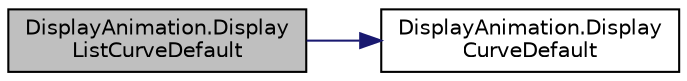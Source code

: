 digraph "DisplayAnimation.DisplayListCurveDefault"
{
  edge [fontname="Helvetica",fontsize="10",labelfontname="Helvetica",labelfontsize="10"];
  node [fontname="Helvetica",fontsize="10",shape=record];
  rankdir="LR";
  Node34 [label="DisplayAnimation.Display\lListCurveDefault",height=0.2,width=0.4,color="black", fillcolor="grey75", style="filled", fontcolor="black"];
  Node34 -> Node35 [color="midnightblue",fontsize="10",style="solid",fontname="Helvetica"];
  Node35 [label="DisplayAnimation.Display\lCurveDefault",height=0.2,width=0.4,color="black", fillcolor="white", style="filled",URL="$namespace_display_animation.html#a55353f312afe0c5ef7af7eec3a3ff4f9"];
}
